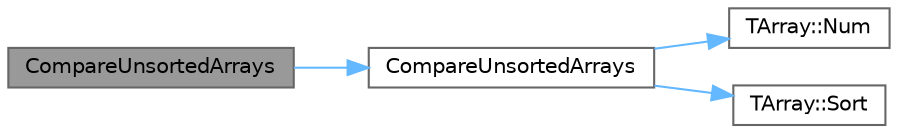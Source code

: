 digraph "CompareUnsortedArrays"
{
 // INTERACTIVE_SVG=YES
 // LATEX_PDF_SIZE
  bgcolor="transparent";
  edge [fontname=Helvetica,fontsize=10,labelfontname=Helvetica,labelfontsize=10];
  node [fontname=Helvetica,fontsize=10,shape=box,height=0.2,width=0.4];
  rankdir="LR";
  Node1 [id="Node000001",label="CompareUnsortedArrays",height=0.2,width=0.4,color="gray40", fillcolor="grey60", style="filled", fontcolor="black",tooltip=" "];
  Node1 -> Node2 [id="edge1_Node000001_Node000002",color="steelblue1",style="solid",tooltip=" "];
  Node2 [id="Node000002",label="CompareUnsortedArrays",height=0.2,width=0.4,color="grey40", fillcolor="white", style="filled",URL="$d8/d60/WorldPartitionActorDesc_8h.html#a3d98a77b8ea99d6160d541f6d5c06f1a",tooltip=" "];
  Node2 -> Node3 [id="edge2_Node000002_Node000003",color="steelblue1",style="solid",tooltip=" "];
  Node3 [id="Node000003",label="TArray::Num",height=0.2,width=0.4,color="grey40", fillcolor="white", style="filled",URL="$d4/d52/classTArray.html#adcbf9ca48677a9c0c3830cd862dd40d8",tooltip="Returns number of elements in array."];
  Node2 -> Node4 [id="edge3_Node000002_Node000004",color="steelblue1",style="solid",tooltip=" "];
  Node4 [id="Node000004",label="TArray::Sort",height=0.2,width=0.4,color="grey40", fillcolor="white", style="filled",URL="$d4/d52/classTArray.html#aed8d14d0ca896ffad80ddf8868c73c60",tooltip="Sorts the array assuming < operator is defined for the item type."];
}
